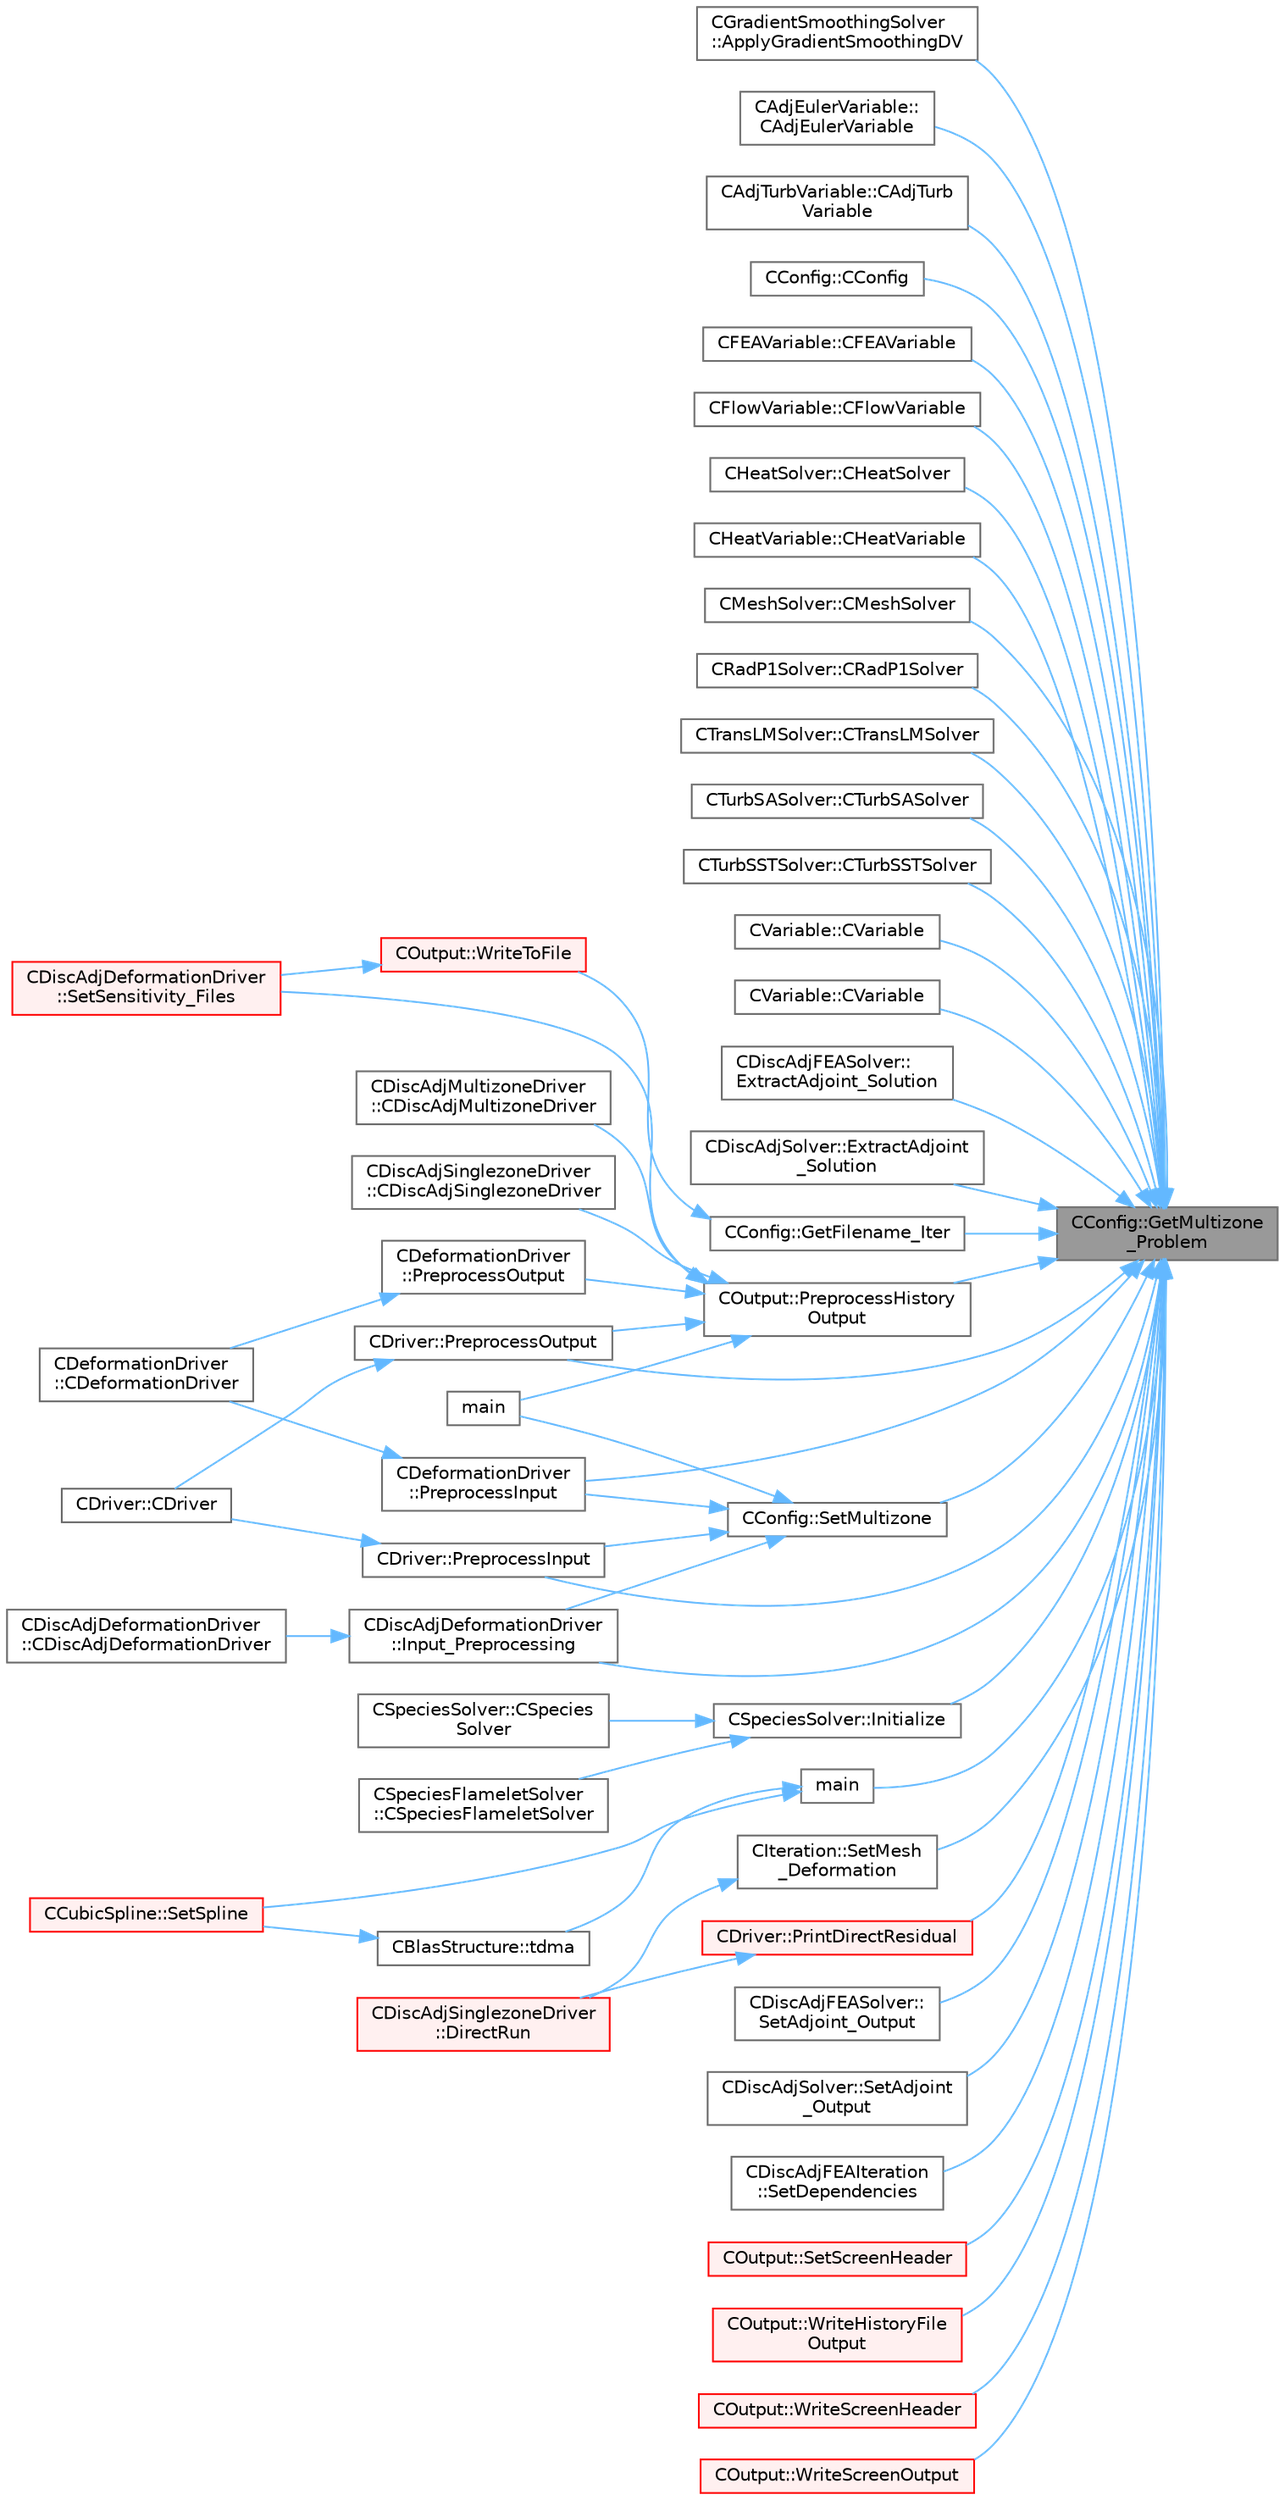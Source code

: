 digraph "CConfig::GetMultizone_Problem"
{
 // LATEX_PDF_SIZE
  bgcolor="transparent";
  edge [fontname=Helvetica,fontsize=10,labelfontname=Helvetica,labelfontsize=10];
  node [fontname=Helvetica,fontsize=10,shape=box,height=0.2,width=0.4];
  rankdir="RL";
  Node1 [id="Node000001",label="CConfig::GetMultizone\l_Problem",height=0.2,width=0.4,color="gray40", fillcolor="grey60", style="filled", fontcolor="black",tooltip="Get whether the simulation we are running is a multizone simulation."];
  Node1 -> Node2 [id="edge1_Node000001_Node000002",dir="back",color="steelblue1",style="solid",tooltip=" "];
  Node2 [id="Node000002",label="CGradientSmoothingSolver\l::ApplyGradientSmoothingDV",height=0.2,width=0.4,color="grey40", fillcolor="white", style="filled",URL="$classCGradientSmoothingSolver.html#a443fb04934697664cd7defae114e6ef4",tooltip="All steps required for smoothing the whole system on DV level in an iterative way."];
  Node1 -> Node3 [id="edge2_Node000001_Node000003",dir="back",color="steelblue1",style="solid",tooltip=" "];
  Node3 [id="Node000003",label="CAdjEulerVariable::\lCAdjEulerVariable",height=0.2,width=0.4,color="grey40", fillcolor="white", style="filled",URL="$classCAdjEulerVariable.html#afb9c76a9feea451fef96ccc73a39f88e",tooltip="Constructor of the class."];
  Node1 -> Node4 [id="edge3_Node000001_Node000004",dir="back",color="steelblue1",style="solid",tooltip=" "];
  Node4 [id="Node000004",label="CAdjTurbVariable::CAdjTurb\lVariable",height=0.2,width=0.4,color="grey40", fillcolor="white", style="filled",URL="$classCAdjTurbVariable.html#a8cf6df17d5bface41386f14c77e56b7a",tooltip="Constructor of the class."];
  Node1 -> Node5 [id="edge4_Node000001_Node000005",dir="back",color="steelblue1",style="solid",tooltip=" "];
  Node5 [id="Node000005",label="CConfig::CConfig",height=0.2,width=0.4,color="grey40", fillcolor="white", style="filled",URL="$classCConfig.html#a3d4af90f9814eb1eb5458b47e16a367b",tooltip="Constructor of the class which reads the input file and uses default options from another config."];
  Node1 -> Node6 [id="edge5_Node000001_Node000006",dir="back",color="steelblue1",style="solid",tooltip=" "];
  Node6 [id="Node000006",label="CFEAVariable::CFEAVariable",height=0.2,width=0.4,color="grey40", fillcolor="white", style="filled",URL="$classCFEAVariable.html#af903380be6b3b699751e694d896af2c1",tooltip="Constructor of the class."];
  Node1 -> Node7 [id="edge6_Node000001_Node000007",dir="back",color="steelblue1",style="solid",tooltip=" "];
  Node7 [id="Node000007",label="CFlowVariable::CFlowVariable",height=0.2,width=0.4,color="grey40", fillcolor="white", style="filled",URL="$classCFlowVariable.html#a60f5b74c097bd87fe008b9d1671868e8",tooltip="Constructor of the class."];
  Node1 -> Node8 [id="edge7_Node000001_Node000008",dir="back",color="steelblue1",style="solid",tooltip=" "];
  Node8 [id="Node000008",label="CHeatSolver::CHeatSolver",height=0.2,width=0.4,color="grey40", fillcolor="white", style="filled",URL="$classCHeatSolver.html#a89c9ece2b98a950e53f4ee9482968186",tooltip="Constructor of the class."];
  Node1 -> Node9 [id="edge8_Node000001_Node000009",dir="back",color="steelblue1",style="solid",tooltip=" "];
  Node9 [id="Node000009",label="CHeatVariable::CHeatVariable",height=0.2,width=0.4,color="grey40", fillcolor="white", style="filled",URL="$classCHeatVariable.html#a4d0e68b21b68582cc8b5a81b683a44cb",tooltip="Constructor of the class."];
  Node1 -> Node10 [id="edge9_Node000001_Node000010",dir="back",color="steelblue1",style="solid",tooltip=" "];
  Node10 [id="Node000010",label="CMeshSolver::CMeshSolver",height=0.2,width=0.4,color="grey40", fillcolor="white", style="filled",URL="$classCMeshSolver.html#a728930536c48c01f17b91808115fdb91",tooltip="Constructor of the class."];
  Node1 -> Node11 [id="edge10_Node000001_Node000011",dir="back",color="steelblue1",style="solid",tooltip=" "];
  Node11 [id="Node000011",label="CRadP1Solver::CRadP1Solver",height=0.2,width=0.4,color="grey40", fillcolor="white", style="filled",URL="$classCRadP1Solver.html#ae423cf9af88b527eb54ebce86227d96a",tooltip=" "];
  Node1 -> Node12 [id="edge11_Node000001_Node000012",dir="back",color="steelblue1",style="solid",tooltip=" "];
  Node12 [id="Node000012",label="CTransLMSolver::CTransLMSolver",height=0.2,width=0.4,color="grey40", fillcolor="white", style="filled",URL="$classCTransLMSolver.html#a20abc5682fb22268537da1eac0abf24d",tooltip=" "];
  Node1 -> Node13 [id="edge12_Node000001_Node000013",dir="back",color="steelblue1",style="solid",tooltip=" "];
  Node13 [id="Node000013",label="CTurbSASolver::CTurbSASolver",height=0.2,width=0.4,color="grey40", fillcolor="white", style="filled",URL="$classCTurbSASolver.html#a06a8b09d1563dd48f364ff6e97c25cd8",tooltip="Constructor."];
  Node1 -> Node14 [id="edge13_Node000001_Node000014",dir="back",color="steelblue1",style="solid",tooltip=" "];
  Node14 [id="Node000014",label="CTurbSSTSolver::CTurbSSTSolver",height=0.2,width=0.4,color="grey40", fillcolor="white", style="filled",URL="$classCTurbSSTSolver.html#a84beba65418c7c2ca4f4843b989b360a",tooltip="Constructor."];
  Node1 -> Node15 [id="edge14_Node000001_Node000015",dir="back",color="steelblue1",style="solid",tooltip=" "];
  Node15 [id="Node000015",label="CVariable::CVariable",height=0.2,width=0.4,color="grey40", fillcolor="white", style="filled",URL="$classCVariable.html#a46563c7abe556951348c6d1667d479ae",tooltip=" "];
  Node1 -> Node16 [id="edge15_Node000001_Node000016",dir="back",color="steelblue1",style="solid",tooltip=" "];
  Node16 [id="Node000016",label="CVariable::CVariable",height=0.2,width=0.4,color="grey40", fillcolor="white", style="filled",URL="$classCVariable.html#a2812cd4ef9624eb7b7a8a13a0063ef68",tooltip=" "];
  Node1 -> Node17 [id="edge16_Node000001_Node000017",dir="back",color="steelblue1",style="solid",tooltip=" "];
  Node17 [id="Node000017",label="CDiscAdjFEASolver::\lExtractAdjoint_Solution",height=0.2,width=0.4,color="grey40", fillcolor="white", style="filled",URL="$classCDiscAdjFEASolver.html#a04c82d7de659c5882a0898bd4e73cdc2",tooltip="Sets the adjoint values of the input variables of the flow (+turb.) iteration after tape has been eva..."];
  Node1 -> Node18 [id="edge17_Node000001_Node000018",dir="back",color="steelblue1",style="solid",tooltip=" "];
  Node18 [id="Node000018",label="CDiscAdjSolver::ExtractAdjoint\l_Solution",height=0.2,width=0.4,color="grey40", fillcolor="white", style="filled",URL="$classCDiscAdjSolver.html#a197e13969a8007038486acaabc5902c8",tooltip="Sets the adjoint values of the input variables of the flow (+turb.) iteration after tape has been eva..."];
  Node1 -> Node19 [id="edge18_Node000001_Node000019",dir="back",color="steelblue1",style="solid",tooltip=" "];
  Node19 [id="Node000019",label="CConfig::GetFilename_Iter",height=0.2,width=0.4,color="grey40", fillcolor="white", style="filled",URL="$classCConfig.html#af654704b35b4044878f3f51c00646978",tooltip="Add steady iteration number to the filename (does not overwrite previous files)"];
  Node19 -> Node20 [id="edge19_Node000019_Node000020",dir="back",color="steelblue1",style="solid",tooltip=" "];
  Node20 [id="Node000020",label="COutput::WriteToFile",height=0.2,width=0.4,color="red", fillcolor="#FFF0F0", style="filled",URL="$classCOutput.html#a153a24cacc90f827f1e8751815764a4c",tooltip="Allocates the appropriate file writer based on the chosen format and writes sorted data to file."];
  Node20 -> Node38 [id="edge20_Node000020_Node000038",dir="back",color="steelblue1",style="solid",tooltip=" "];
  Node38 [id="Node000038",label="CDiscAdjDeformationDriver\l::SetSensitivity_Files",height=0.2,width=0.4,color="red", fillcolor="#FFF0F0", style="filled",URL="$classCDiscAdjDeformationDriver.html#ab49c2697cc6d4ff4e0914e887375aca4",tooltip="Write the sensitivity (including mesh sensitivity) computed with the discrete adjoint method on the s..."];
  Node1 -> Node43 [id="edge21_Node000001_Node000043",dir="back",color="steelblue1",style="solid",tooltip=" "];
  Node43 [id="Node000043",label="CSpeciesSolver::Initialize",height=0.2,width=0.4,color="grey40", fillcolor="white", style="filled",URL="$classCSpeciesSolver.html#a3add249849d759ed3feec4f335aa9cde",tooltip=" "];
  Node43 -> Node44 [id="edge22_Node000043_Node000044",dir="back",color="steelblue1",style="solid",tooltip=" "];
  Node44 [id="Node000044",label="CSpeciesFlameletSolver\l::CSpeciesFlameletSolver",height=0.2,width=0.4,color="grey40", fillcolor="white", style="filled",URL="$classCSpeciesFlameletSolver.html#ad28daa94ec7a426fd00201bf6139da04",tooltip="Constructor."];
  Node43 -> Node45 [id="edge23_Node000043_Node000045",dir="back",color="steelblue1",style="solid",tooltip=" "];
  Node45 [id="Node000045",label="CSpeciesSolver::CSpecies\lSolver",height=0.2,width=0.4,color="grey40", fillcolor="white", style="filled",URL="$classCSpeciesSolver.html#a3a7863355bb316fe760afeb1db4ca66c",tooltip="Constructor of the class."];
  Node1 -> Node46 [id="edge24_Node000001_Node000046",dir="back",color="steelblue1",style="solid",tooltip=" "];
  Node46 [id="Node000046",label="CDiscAdjDeformationDriver\l::Input_Preprocessing",height=0.2,width=0.4,color="grey40", fillcolor="white", style="filled",URL="$classCDiscAdjDeformationDriver.html#a5767994acae0d567d903301249d2b3e4",tooltip="Read in the config and mesh files."];
  Node46 -> Node47 [id="edge25_Node000046_Node000047",dir="back",color="steelblue1",style="solid",tooltip=" "];
  Node47 [id="Node000047",label="CDiscAdjDeformationDriver\l::CDiscAdjDeformationDriver",height=0.2,width=0.4,color="grey40", fillcolor="white", style="filled",URL="$classCDiscAdjDeformationDriver.html#a7ee59aebccb12d730fe2e5d1fbe7b216",tooltip="Constructor of the class."];
  Node1 -> Node48 [id="edge26_Node000001_Node000048",dir="back",color="steelblue1",style="solid",tooltip=" "];
  Node48 [id="Node000048",label="main",height=0.2,width=0.4,color="grey40", fillcolor="white", style="filled",URL="$SU2__CFD_8cpp.html#a0ddf1224851353fc92bfbff6f499fa97",tooltip=" "];
  Node48 -> Node49 [id="edge27_Node000048_Node000049",dir="back",color="steelblue1",style="solid",tooltip=" "];
  Node49 [id="Node000049",label="CCubicSpline::SetSpline",height=0.2,width=0.4,color="red", fillcolor="#FFF0F0", style="filled",URL="$classCCubicSpline.html#adebd09a8541c796bef56126c6dac8217",tooltip="Build the spline."];
  Node48 -> Node51 [id="edge28_Node000048_Node000051",dir="back",color="steelblue1",style="solid",tooltip=" "];
  Node51 [id="Node000051",label="CBlasStructure::tdma",height=0.2,width=0.4,color="grey40", fillcolor="white", style="filled",URL="$classCBlasStructure.html#aa0cc381060dee0e8c2d4d1e326e64feb",tooltip="Algorithm to solve a linear system with a tridiagonal matrix."];
  Node51 -> Node49 [id="edge29_Node000051_Node000049",dir="back",color="steelblue1",style="solid",tooltip=" "];
  Node1 -> Node52 [id="edge30_Node000001_Node000052",dir="back",color="steelblue1",style="solid",tooltip=" "];
  Node52 [id="Node000052",label="COutput::PreprocessHistory\lOutput",height=0.2,width=0.4,color="grey40", fillcolor="white", style="filled",URL="$classCOutput.html#afbd232d7c9236d1415382a195f6cff4e",tooltip="Preprocess the history output by setting the history fields and opening the history file."];
  Node52 -> Node53 [id="edge31_Node000052_Node000053",dir="back",color="steelblue1",style="solid",tooltip=" "];
  Node53 [id="Node000053",label="CDiscAdjMultizoneDriver\l::CDiscAdjMultizoneDriver",height=0.2,width=0.4,color="grey40", fillcolor="white", style="filled",URL="$classCDiscAdjMultizoneDriver.html#a4cfdd2d2d3b7cc7a40052d13d918da2f",tooltip="Constructor of the class."];
  Node52 -> Node54 [id="edge32_Node000052_Node000054",dir="back",color="steelblue1",style="solid",tooltip=" "];
  Node54 [id="Node000054",label="CDiscAdjSinglezoneDriver\l::CDiscAdjSinglezoneDriver",height=0.2,width=0.4,color="grey40", fillcolor="white", style="filled",URL="$classCDiscAdjSinglezoneDriver.html#a0194e68e223aeda2e78f09cc413079ac",tooltip="Constructor of the class."];
  Node52 -> Node42 [id="edge33_Node000052_Node000042",dir="back",color="steelblue1",style="solid",tooltip=" "];
  Node42 [id="Node000042",label="main",height=0.2,width=0.4,color="grey40", fillcolor="white", style="filled",URL="$SU2__SOL_8cpp.html#a0ddf1224851353fc92bfbff6f499fa97",tooltip=" "];
  Node52 -> Node55 [id="edge34_Node000052_Node000055",dir="back",color="steelblue1",style="solid",tooltip=" "];
  Node55 [id="Node000055",label="CDeformationDriver\l::PreprocessOutput",height=0.2,width=0.4,color="grey40", fillcolor="white", style="filled",URL="$classCDeformationDriver.html#af045d20ed2c98a5e91acf3b0cacabca1",tooltip="Preprocess the output container."];
  Node55 -> Node56 [id="edge35_Node000055_Node000056",dir="back",color="steelblue1",style="solid",tooltip=" "];
  Node56 [id="Node000056",label="CDeformationDriver\l::CDeformationDriver",height=0.2,width=0.4,color="grey40", fillcolor="white", style="filled",URL="$classCDeformationDriver.html#a598689718de003eea6540a042e6c7994",tooltip="Constructor of the class."];
  Node52 -> Node57 [id="edge36_Node000052_Node000057",dir="back",color="steelblue1",style="solid",tooltip=" "];
  Node57 [id="Node000057",label="CDriver::PreprocessOutput",height=0.2,width=0.4,color="grey40", fillcolor="white", style="filled",URL="$classCDriver.html#aac70f5c946c560c5384300dd6605a179",tooltip="Preprocess the output container."];
  Node57 -> Node58 [id="edge37_Node000057_Node000058",dir="back",color="steelblue1",style="solid",tooltip=" "];
  Node58 [id="Node000058",label="CDriver::CDriver",height=0.2,width=0.4,color="grey40", fillcolor="white", style="filled",URL="$classCDriver.html#a3fca4a013a6efa9bbb38fe78a86b5f3d",tooltip="Constructor of the class."];
  Node52 -> Node38 [id="edge38_Node000052_Node000038",dir="back",color="steelblue1",style="solid",tooltip=" "];
  Node1 -> Node59 [id="edge39_Node000001_Node000059",dir="back",color="steelblue1",style="solid",tooltip=" "];
  Node59 [id="Node000059",label="CDeformationDriver\l::PreprocessInput",height=0.2,width=0.4,color="grey40", fillcolor="white", style="filled",URL="$classCDeformationDriver.html#aff331db8d83151bfff9502311c607043",tooltip="Read in the config and mesh files."];
  Node59 -> Node56 [id="edge40_Node000059_Node000056",dir="back",color="steelblue1",style="solid",tooltip=" "];
  Node1 -> Node60 [id="edge41_Node000001_Node000060",dir="back",color="steelblue1",style="solid",tooltip=" "];
  Node60 [id="Node000060",label="CDriver::PreprocessInput",height=0.2,width=0.4,color="grey40", fillcolor="white", style="filled",URL="$classCDriver.html#a69bf3f15f78f4293d9b02c0f2ac545a7",tooltip="Read in the config and mesh files."];
  Node60 -> Node58 [id="edge42_Node000060_Node000058",dir="back",color="steelblue1",style="solid",tooltip=" "];
  Node1 -> Node57 [id="edge43_Node000001_Node000057",dir="back",color="steelblue1",style="solid",tooltip=" "];
  Node1 -> Node61 [id="edge44_Node000001_Node000061",dir="back",color="steelblue1",style="solid",tooltip=" "];
  Node61 [id="Node000061",label="CDriver::PrintDirectResidual",height=0.2,width=0.4,color="red", fillcolor="#FFF0F0", style="filled",URL="$classCDriver.html#a57fa51de6cd01f9946ed9102b92c9204",tooltip="Print out the direct residuals."];
  Node61 -> Node62 [id="edge45_Node000061_Node000062",dir="back",color="steelblue1",style="solid",tooltip=" "];
  Node62 [id="Node000062",label="CDiscAdjSinglezoneDriver\l::DirectRun",height=0.2,width=0.4,color="red", fillcolor="#FFF0F0", style="filled",URL="$classCDiscAdjSinglezoneDriver.html#ab8e9115b4d9fb93eaa02b058077dd7de",tooltip="Run one iteration of the solver."];
  Node1 -> Node70 [id="edge46_Node000001_Node000070",dir="back",color="steelblue1",style="solid",tooltip=" "];
  Node70 [id="Node000070",label="CDiscAdjFEASolver::\lSetAdjoint_Output",height=0.2,width=0.4,color="grey40", fillcolor="white", style="filled",URL="$classCDiscAdjFEASolver.html#ac7d98d73aae00e73d6035197013f071c",tooltip="Sets the adjoint values of the output of the flow (+turb.) iteration before evaluation of the tape."];
  Node1 -> Node71 [id="edge47_Node000001_Node000071",dir="back",color="steelblue1",style="solid",tooltip=" "];
  Node71 [id="Node000071",label="CDiscAdjSolver::SetAdjoint\l_Output",height=0.2,width=0.4,color="grey40", fillcolor="white", style="filled",URL="$classCDiscAdjSolver.html#a653aa04f4f6369f494a0807ab2c5b043",tooltip="Sets the adjoint values of the output of the flow (+turb.) iteration before evaluation of the tape."];
  Node1 -> Node72 [id="edge48_Node000001_Node000072",dir="back",color="steelblue1",style="solid",tooltip=" "];
  Node72 [id="Node000072",label="CDiscAdjFEAIteration\l::SetDependencies",height=0.2,width=0.4,color="grey40", fillcolor="white", style="filled",URL="$classCDiscAdjFEAIteration.html#a69ba436ed72a9bb4c9c25de4cbed959f",tooltip="Compute necessary variables that depend on the variables in the numerics (E, Nu......"];
  Node1 -> Node73 [id="edge49_Node000001_Node000073",dir="back",color="steelblue1",style="solid",tooltip=" "];
  Node73 [id="Node000073",label="CIteration::SetMesh\l_Deformation",height=0.2,width=0.4,color="grey40", fillcolor="white", style="filled",URL="$classCIteration.html#af7c9bca7e9b04e2fbadc0baaa18e801a",tooltip="Run the mesh deformation algorithms."];
  Node73 -> Node62 [id="edge50_Node000073_Node000062",dir="back",color="steelblue1",style="solid",tooltip=" "];
  Node1 -> Node74 [id="edge51_Node000001_Node000074",dir="back",color="steelblue1",style="solid",tooltip=" "];
  Node74 [id="Node000074",label="CConfig::SetMultizone",height=0.2,width=0.4,color="grey40", fillcolor="white", style="filled",URL="$classCConfig.html#acd89f93bfce0d43b33d22d7e3ea9e2c9",tooltip="Set multizone properties."];
  Node74 -> Node46 [id="edge52_Node000074_Node000046",dir="back",color="steelblue1",style="solid",tooltip=" "];
  Node74 -> Node42 [id="edge53_Node000074_Node000042",dir="back",color="steelblue1",style="solid",tooltip=" "];
  Node74 -> Node59 [id="edge54_Node000074_Node000059",dir="back",color="steelblue1",style="solid",tooltip=" "];
  Node74 -> Node60 [id="edge55_Node000074_Node000060",dir="back",color="steelblue1",style="solid",tooltip=" "];
  Node1 -> Node75 [id="edge56_Node000001_Node000075",dir="back",color="steelblue1",style="solid",tooltip=" "];
  Node75 [id="Node000075",label="COutput::SetScreenHeader",height=0.2,width=0.4,color="red", fillcolor="#FFF0F0", style="filled",URL="$classCOutput.html#a1957fda1e50d12f64b0ec4bca93c399e",tooltip="Write the screen header."];
  Node1 -> Node94 [id="edge57_Node000001_Node000094",dir="back",color="steelblue1",style="solid",tooltip=" "];
  Node94 [id="Node000094",label="COutput::WriteHistoryFile\lOutput",height=0.2,width=0.4,color="red", fillcolor="#FFF0F0", style="filled",URL="$classCOutput.html#a1b28d075b038b50c9cc510b81e3cd9e4",tooltip="Determines if the history file output."];
  Node1 -> Node97 [id="edge58_Node000001_Node000097",dir="back",color="steelblue1",style="solid",tooltip=" "];
  Node97 [id="Node000097",label="COutput::WriteScreenHeader",height=0.2,width=0.4,color="red", fillcolor="#FFF0F0", style="filled",URL="$classCOutput.html#ab06e6adddc6f9c9b0fe34fc61f482811",tooltip="Determines if the screen header should be written."];
  Node1 -> Node98 [id="edge59_Node000001_Node000098",dir="back",color="steelblue1",style="solid",tooltip=" "];
  Node98 [id="Node000098",label="COutput::WriteScreenOutput",height=0.2,width=0.4,color="red", fillcolor="#FFF0F0", style="filled",URL="$classCOutput.html#a2e57e2e86b40b4684905adf14fc840ee",tooltip="Determines if the screen header should be written."];
}
